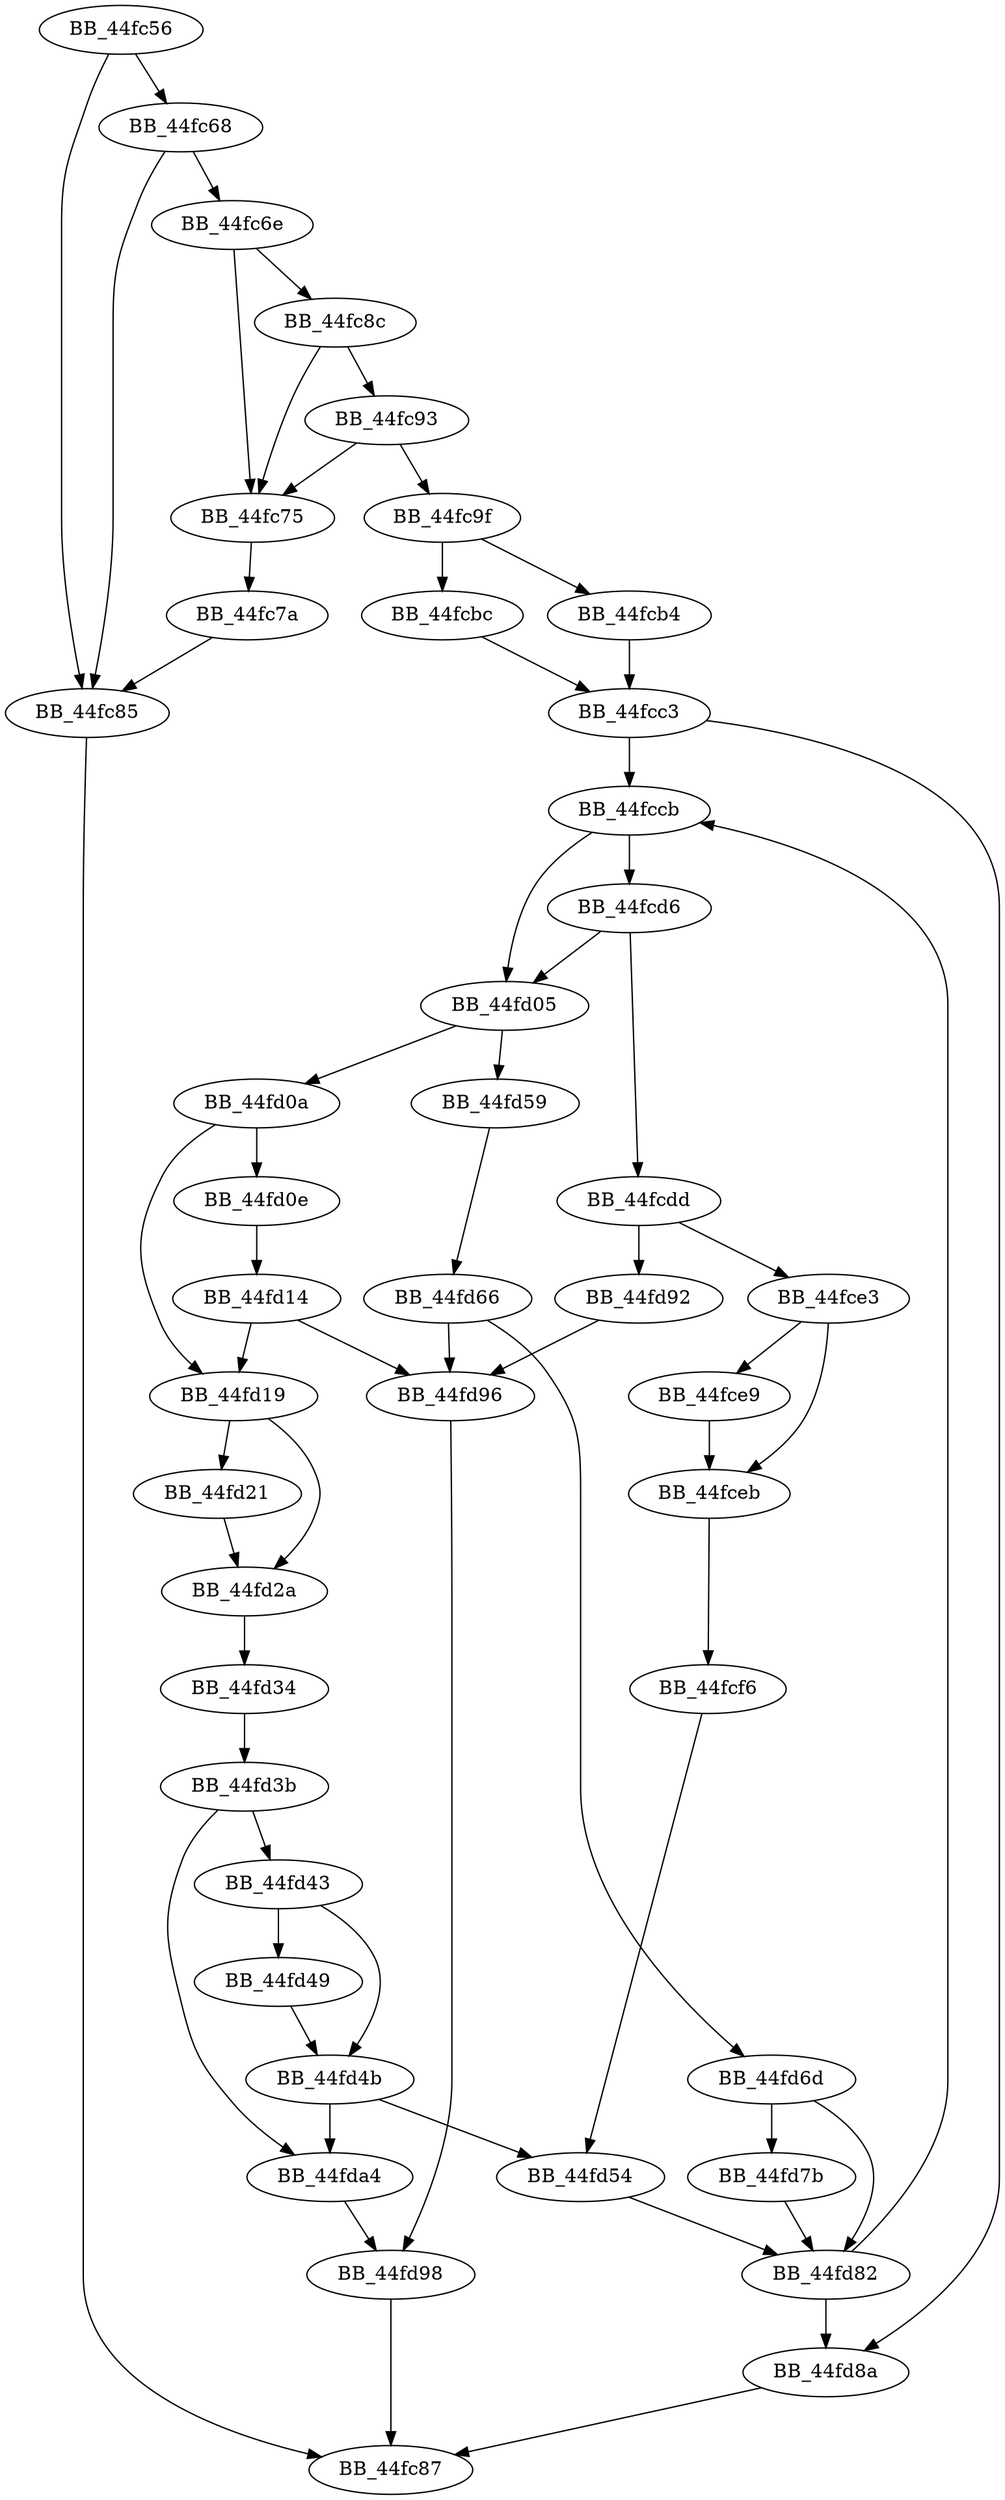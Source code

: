 DiGraph sub_44FC56{
BB_44fc56->BB_44fc68
BB_44fc56->BB_44fc85
BB_44fc68->BB_44fc6e
BB_44fc68->BB_44fc85
BB_44fc6e->BB_44fc75
BB_44fc6e->BB_44fc8c
BB_44fc75->BB_44fc7a
BB_44fc7a->BB_44fc85
BB_44fc85->BB_44fc87
BB_44fc8c->BB_44fc75
BB_44fc8c->BB_44fc93
BB_44fc93->BB_44fc75
BB_44fc93->BB_44fc9f
BB_44fc9f->BB_44fcb4
BB_44fc9f->BB_44fcbc
BB_44fcb4->BB_44fcc3
BB_44fcbc->BB_44fcc3
BB_44fcc3->BB_44fccb
BB_44fcc3->BB_44fd8a
BB_44fccb->BB_44fcd6
BB_44fccb->BB_44fd05
BB_44fcd6->BB_44fcdd
BB_44fcd6->BB_44fd05
BB_44fcdd->BB_44fce3
BB_44fcdd->BB_44fd92
BB_44fce3->BB_44fce9
BB_44fce3->BB_44fceb
BB_44fce9->BB_44fceb
BB_44fceb->BB_44fcf6
BB_44fcf6->BB_44fd54
BB_44fd05->BB_44fd0a
BB_44fd05->BB_44fd59
BB_44fd0a->BB_44fd0e
BB_44fd0a->BB_44fd19
BB_44fd0e->BB_44fd14
BB_44fd14->BB_44fd19
BB_44fd14->BB_44fd96
BB_44fd19->BB_44fd21
BB_44fd19->BB_44fd2a
BB_44fd21->BB_44fd2a
BB_44fd2a->BB_44fd34
BB_44fd34->BB_44fd3b
BB_44fd3b->BB_44fd43
BB_44fd3b->BB_44fda4
BB_44fd43->BB_44fd49
BB_44fd43->BB_44fd4b
BB_44fd49->BB_44fd4b
BB_44fd4b->BB_44fd54
BB_44fd4b->BB_44fda4
BB_44fd54->BB_44fd82
BB_44fd59->BB_44fd66
BB_44fd66->BB_44fd6d
BB_44fd66->BB_44fd96
BB_44fd6d->BB_44fd7b
BB_44fd6d->BB_44fd82
BB_44fd7b->BB_44fd82
BB_44fd82->BB_44fccb
BB_44fd82->BB_44fd8a
BB_44fd8a->BB_44fc87
BB_44fd92->BB_44fd96
BB_44fd96->BB_44fd98
BB_44fd98->BB_44fc87
BB_44fda4->BB_44fd98
}
